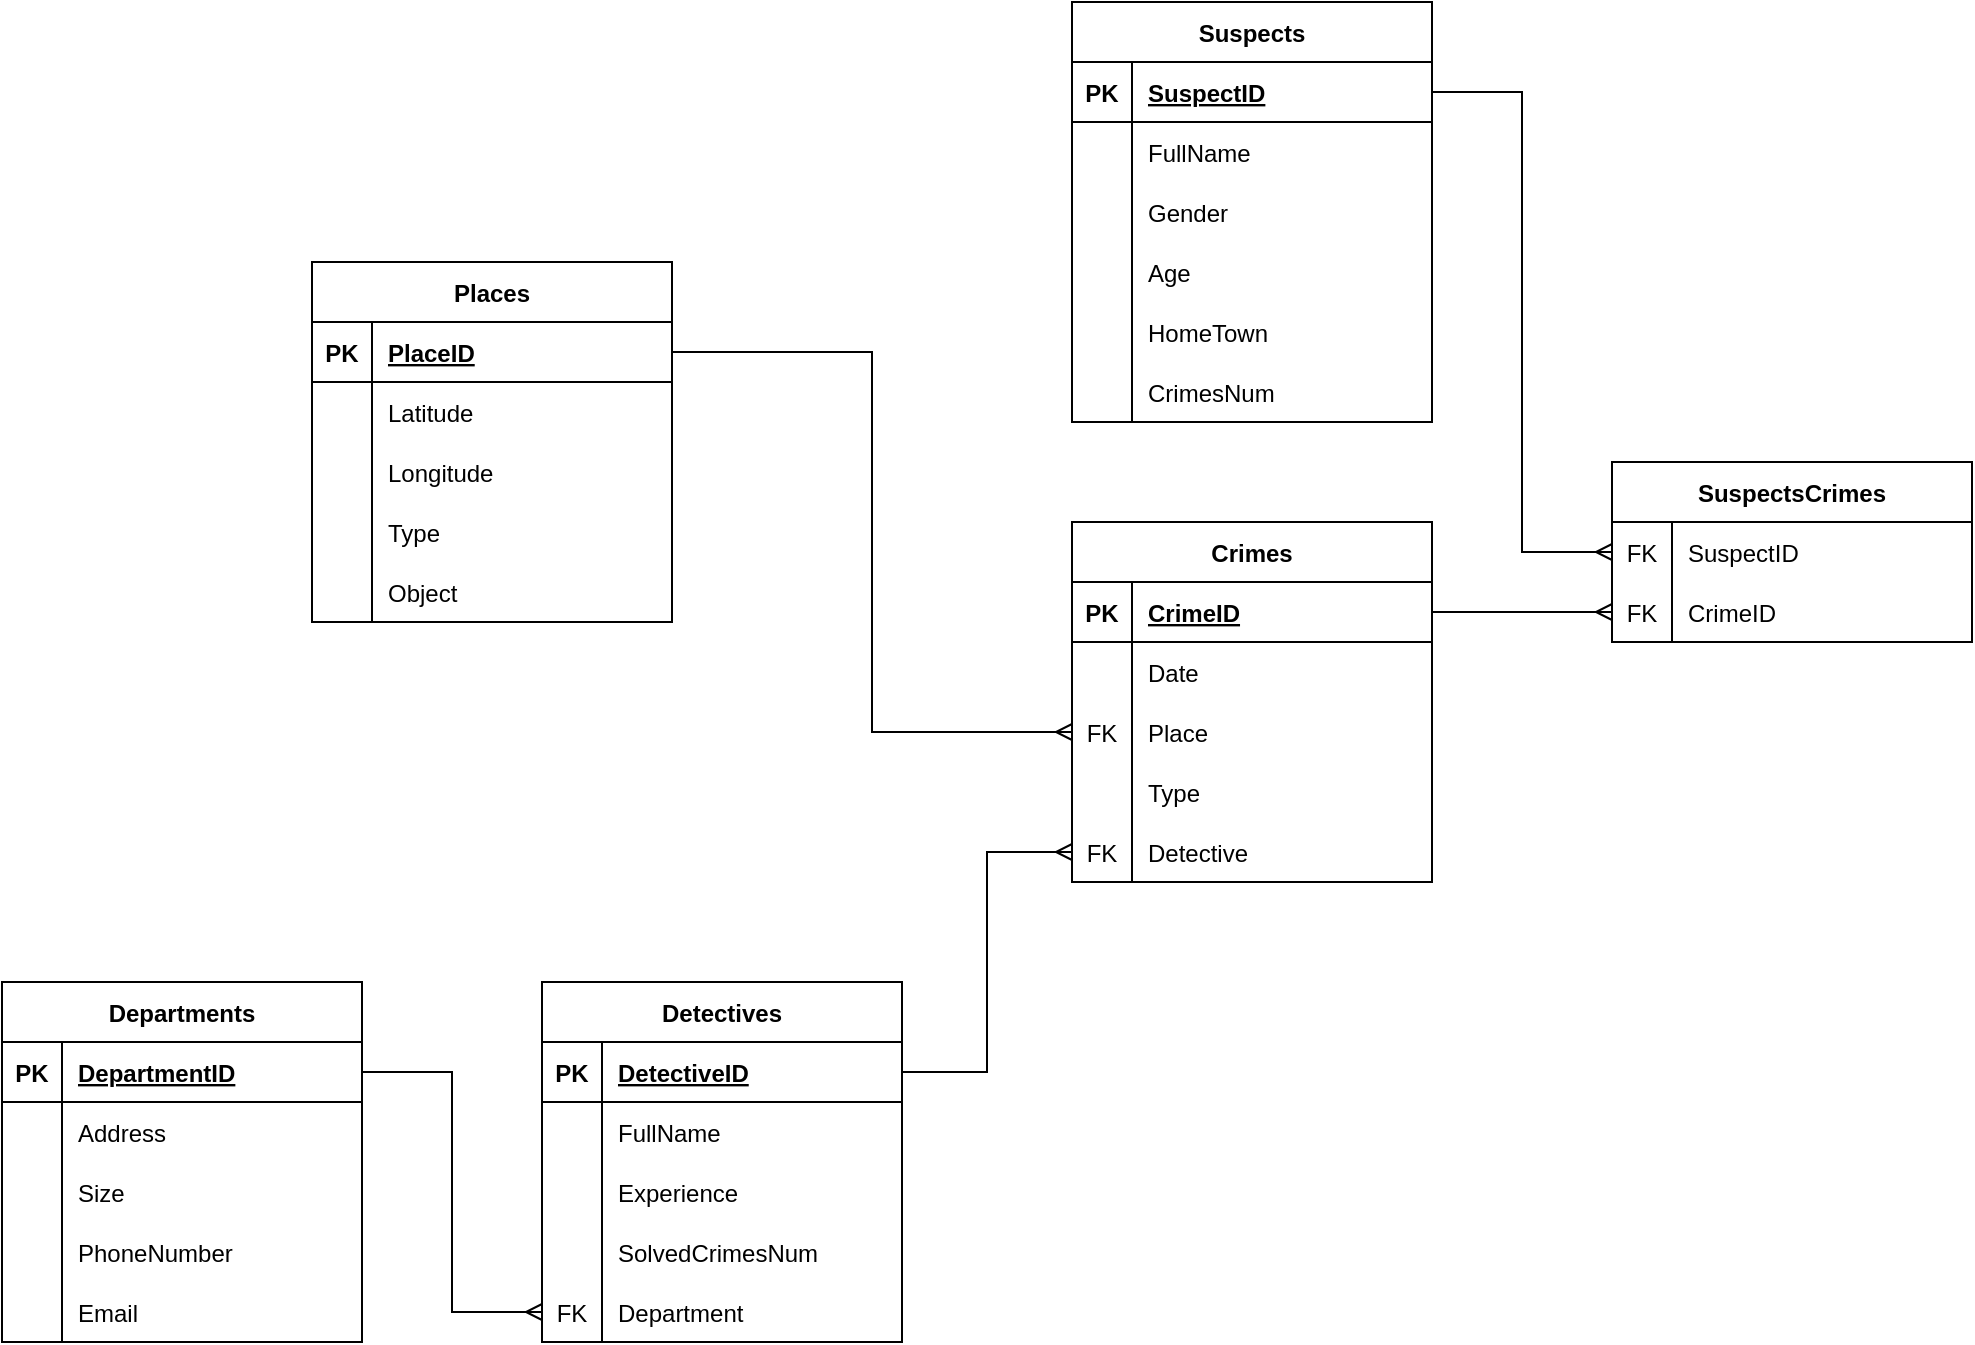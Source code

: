 <mxfile version="20.3.3" type="device" pages="2"><diagram id="R2lEEEUBdFMjLlhIrx00" name="Page-1"><mxGraphModel dx="1038" dy="547" grid="1" gridSize="10" guides="1" tooltips="1" connect="1" arrows="1" fold="1" page="1" pageScale="1" pageWidth="850" pageHeight="1100" math="0" shadow="0" extFonts="Permanent Marker^https://fonts.googleapis.com/css?family=Permanent+Marker"><root><mxCell id="0"/><mxCell id="1" parent="0"/><mxCell id="te5c8ee7Fe2mS6ObjGIk-5" value="Crimes" style="shape=table;startSize=30;container=1;collapsible=1;childLayout=tableLayout;fixedRows=1;rowLines=0;fontStyle=1;align=center;resizeLast=1;" parent="1" vertex="1"><mxGeometry x="580" y="330" width="180" height="180" as="geometry"/></mxCell><mxCell id="te5c8ee7Fe2mS6ObjGIk-6" value="" style="shape=tableRow;horizontal=0;startSize=0;swimlaneHead=0;swimlaneBody=0;fillColor=none;collapsible=0;dropTarget=0;points=[[0,0.5],[1,0.5]];portConstraint=eastwest;top=0;left=0;right=0;bottom=1;" parent="te5c8ee7Fe2mS6ObjGIk-5" vertex="1"><mxGeometry y="30" width="180" height="30" as="geometry"/></mxCell><mxCell id="te5c8ee7Fe2mS6ObjGIk-7" value="PK" style="shape=partialRectangle;connectable=0;fillColor=none;top=0;left=0;bottom=0;right=0;fontStyle=1;overflow=hidden;" parent="te5c8ee7Fe2mS6ObjGIk-6" vertex="1"><mxGeometry width="30" height="30" as="geometry"><mxRectangle width="30" height="30" as="alternateBounds"/></mxGeometry></mxCell><mxCell id="te5c8ee7Fe2mS6ObjGIk-8" value="CrimeID" style="shape=partialRectangle;connectable=0;fillColor=none;top=0;left=0;bottom=0;right=0;align=left;spacingLeft=6;fontStyle=5;overflow=hidden;" parent="te5c8ee7Fe2mS6ObjGIk-6" vertex="1"><mxGeometry x="30" width="150" height="30" as="geometry"><mxRectangle width="150" height="30" as="alternateBounds"/></mxGeometry></mxCell><mxCell id="BAFKw8CElJvmbWqXl4M3-13" style="shape=tableRow;horizontal=0;startSize=0;swimlaneHead=0;swimlaneBody=0;fillColor=none;collapsible=0;dropTarget=0;points=[[0,0.5],[1,0.5]];portConstraint=eastwest;top=0;left=0;right=0;bottom=0;" parent="te5c8ee7Fe2mS6ObjGIk-5" vertex="1"><mxGeometry y="60" width="180" height="30" as="geometry"/></mxCell><mxCell id="BAFKw8CElJvmbWqXl4M3-14" style="shape=partialRectangle;connectable=0;fillColor=none;top=0;left=0;bottom=0;right=0;editable=1;overflow=hidden;" parent="BAFKw8CElJvmbWqXl4M3-13" vertex="1"><mxGeometry width="30" height="30" as="geometry"><mxRectangle width="30" height="30" as="alternateBounds"/></mxGeometry></mxCell><mxCell id="BAFKw8CElJvmbWqXl4M3-15" value="Date" style="shape=partialRectangle;connectable=0;fillColor=none;top=0;left=0;bottom=0;right=0;align=left;spacingLeft=6;overflow=hidden;" parent="BAFKw8CElJvmbWqXl4M3-13" vertex="1"><mxGeometry x="30" width="150" height="30" as="geometry"><mxRectangle width="150" height="30" as="alternateBounds"/></mxGeometry></mxCell><mxCell id="te5c8ee7Fe2mS6ObjGIk-12" value="" style="shape=tableRow;horizontal=0;startSize=0;swimlaneHead=0;swimlaneBody=0;fillColor=none;collapsible=0;dropTarget=0;points=[[0,0.5],[1,0.5]];portConstraint=eastwest;top=0;left=0;right=0;bottom=0;" parent="te5c8ee7Fe2mS6ObjGIk-5" vertex="1"><mxGeometry y="90" width="180" height="30" as="geometry"/></mxCell><mxCell id="te5c8ee7Fe2mS6ObjGIk-13" value="FK" style="shape=partialRectangle;connectable=0;fillColor=none;top=0;left=0;bottom=0;right=0;editable=1;overflow=hidden;" parent="te5c8ee7Fe2mS6ObjGIk-12" vertex="1"><mxGeometry width="30" height="30" as="geometry"><mxRectangle width="30" height="30" as="alternateBounds"/></mxGeometry></mxCell><mxCell id="te5c8ee7Fe2mS6ObjGIk-14" value="Place" style="shape=partialRectangle;connectable=0;fillColor=none;top=0;left=0;bottom=0;right=0;align=left;spacingLeft=6;overflow=hidden;" parent="te5c8ee7Fe2mS6ObjGIk-12" vertex="1"><mxGeometry x="30" width="150" height="30" as="geometry"><mxRectangle width="150" height="30" as="alternateBounds"/></mxGeometry></mxCell><mxCell id="te5c8ee7Fe2mS6ObjGIk-15" value="" style="shape=tableRow;horizontal=0;startSize=0;swimlaneHead=0;swimlaneBody=0;fillColor=none;collapsible=0;dropTarget=0;points=[[0,0.5],[1,0.5]];portConstraint=eastwest;top=0;left=0;right=0;bottom=0;" parent="te5c8ee7Fe2mS6ObjGIk-5" vertex="1"><mxGeometry y="120" width="180" height="30" as="geometry"/></mxCell><mxCell id="te5c8ee7Fe2mS6ObjGIk-16" value="" style="shape=partialRectangle;connectable=0;fillColor=none;top=0;left=0;bottom=0;right=0;editable=1;overflow=hidden;" parent="te5c8ee7Fe2mS6ObjGIk-15" vertex="1"><mxGeometry width="30" height="30" as="geometry"><mxRectangle width="30" height="30" as="alternateBounds"/></mxGeometry></mxCell><mxCell id="te5c8ee7Fe2mS6ObjGIk-17" value="Type" style="shape=partialRectangle;connectable=0;fillColor=none;top=0;left=0;bottom=0;right=0;align=left;spacingLeft=6;overflow=hidden;" parent="te5c8ee7Fe2mS6ObjGIk-15" vertex="1"><mxGeometry x="30" width="150" height="30" as="geometry"><mxRectangle width="150" height="30" as="alternateBounds"/></mxGeometry></mxCell><mxCell id="te5c8ee7Fe2mS6ObjGIk-82" style="shape=tableRow;horizontal=0;startSize=0;swimlaneHead=0;swimlaneBody=0;fillColor=none;collapsible=0;dropTarget=0;points=[[0,0.5],[1,0.5]];portConstraint=eastwest;top=0;left=0;right=0;bottom=0;" parent="te5c8ee7Fe2mS6ObjGIk-5" vertex="1"><mxGeometry y="150" width="180" height="30" as="geometry"/></mxCell><mxCell id="te5c8ee7Fe2mS6ObjGIk-83" value="FK" style="shape=partialRectangle;connectable=0;fillColor=none;top=0;left=0;bottom=0;right=0;editable=1;overflow=hidden;" parent="te5c8ee7Fe2mS6ObjGIk-82" vertex="1"><mxGeometry width="30" height="30" as="geometry"><mxRectangle width="30" height="30" as="alternateBounds"/></mxGeometry></mxCell><mxCell id="te5c8ee7Fe2mS6ObjGIk-84" value="Detective" style="shape=partialRectangle;connectable=0;fillColor=none;top=0;left=0;bottom=0;right=0;align=left;spacingLeft=6;overflow=hidden;" parent="te5c8ee7Fe2mS6ObjGIk-82" vertex="1"><mxGeometry x="30" width="150" height="30" as="geometry"><mxRectangle width="150" height="30" as="alternateBounds"/></mxGeometry></mxCell><mxCell id="te5c8ee7Fe2mS6ObjGIk-28" value="Detectives" style="shape=table;startSize=30;container=1;collapsible=1;childLayout=tableLayout;fixedRows=1;rowLines=0;fontStyle=1;align=center;resizeLast=1;strokeWidth=1;" parent="1" vertex="1"><mxGeometry x="315" y="560" width="180" height="180" as="geometry"/></mxCell><mxCell id="te5c8ee7Fe2mS6ObjGIk-29" value="" style="shape=tableRow;horizontal=0;startSize=0;swimlaneHead=0;swimlaneBody=0;fillColor=none;collapsible=0;dropTarget=0;points=[[0,0.5],[1,0.5]];portConstraint=eastwest;top=0;left=0;right=0;bottom=1;strokeWidth=1;" parent="te5c8ee7Fe2mS6ObjGIk-28" vertex="1"><mxGeometry y="30" width="180" height="30" as="geometry"/></mxCell><mxCell id="te5c8ee7Fe2mS6ObjGIk-30" value="PK" style="shape=partialRectangle;connectable=0;fillColor=none;top=0;left=0;bottom=0;right=0;fontStyle=1;overflow=hidden;strokeWidth=1;" parent="te5c8ee7Fe2mS6ObjGIk-29" vertex="1"><mxGeometry width="30" height="30" as="geometry"><mxRectangle width="30" height="30" as="alternateBounds"/></mxGeometry></mxCell><mxCell id="te5c8ee7Fe2mS6ObjGIk-31" value="DetectiveID" style="shape=partialRectangle;connectable=0;fillColor=none;top=0;left=0;bottom=0;right=0;align=left;spacingLeft=6;fontStyle=5;overflow=hidden;strokeWidth=1;" parent="te5c8ee7Fe2mS6ObjGIk-29" vertex="1"><mxGeometry x="30" width="150" height="30" as="geometry"><mxRectangle width="150" height="30" as="alternateBounds"/></mxGeometry></mxCell><mxCell id="te5c8ee7Fe2mS6ObjGIk-32" value="" style="shape=tableRow;horizontal=0;startSize=0;swimlaneHead=0;swimlaneBody=0;fillColor=none;collapsible=0;dropTarget=0;points=[[0,0.5],[1,0.5]];portConstraint=eastwest;top=0;left=0;right=0;bottom=0;strokeWidth=1;" parent="te5c8ee7Fe2mS6ObjGIk-28" vertex="1"><mxGeometry y="60" width="180" height="30" as="geometry"/></mxCell><mxCell id="te5c8ee7Fe2mS6ObjGIk-33" value="" style="shape=partialRectangle;connectable=0;fillColor=none;top=0;left=0;bottom=0;right=0;editable=1;overflow=hidden;strokeWidth=1;" parent="te5c8ee7Fe2mS6ObjGIk-32" vertex="1"><mxGeometry width="30" height="30" as="geometry"><mxRectangle width="30" height="30" as="alternateBounds"/></mxGeometry></mxCell><mxCell id="te5c8ee7Fe2mS6ObjGIk-34" value="FullName" style="shape=partialRectangle;connectable=0;fillColor=none;top=0;left=0;bottom=0;right=0;align=left;spacingLeft=6;overflow=hidden;strokeWidth=1;" parent="te5c8ee7Fe2mS6ObjGIk-32" vertex="1"><mxGeometry x="30" width="150" height="30" as="geometry"><mxRectangle width="150" height="30" as="alternateBounds"/></mxGeometry></mxCell><mxCell id="te5c8ee7Fe2mS6ObjGIk-35" value="" style="shape=tableRow;horizontal=0;startSize=0;swimlaneHead=0;swimlaneBody=0;fillColor=none;collapsible=0;dropTarget=0;points=[[0,0.5],[1,0.5]];portConstraint=eastwest;top=0;left=0;right=0;bottom=0;strokeWidth=1;" parent="te5c8ee7Fe2mS6ObjGIk-28" vertex="1"><mxGeometry y="90" width="180" height="30" as="geometry"/></mxCell><mxCell id="te5c8ee7Fe2mS6ObjGIk-36" value="" style="shape=partialRectangle;connectable=0;fillColor=none;top=0;left=0;bottom=0;right=0;editable=1;overflow=hidden;strokeWidth=1;" parent="te5c8ee7Fe2mS6ObjGIk-35" vertex="1"><mxGeometry width="30" height="30" as="geometry"><mxRectangle width="30" height="30" as="alternateBounds"/></mxGeometry></mxCell><mxCell id="te5c8ee7Fe2mS6ObjGIk-37" value="Experience" style="shape=partialRectangle;connectable=0;fillColor=none;top=0;left=0;bottom=0;right=0;align=left;spacingLeft=6;overflow=hidden;strokeWidth=1;" parent="te5c8ee7Fe2mS6ObjGIk-35" vertex="1"><mxGeometry x="30" width="150" height="30" as="geometry"><mxRectangle width="150" height="30" as="alternateBounds"/></mxGeometry></mxCell><mxCell id="BAFKw8CElJvmbWqXl4M3-7" style="shape=tableRow;horizontal=0;startSize=0;swimlaneHead=0;swimlaneBody=0;fillColor=none;collapsible=0;dropTarget=0;points=[[0,0.5],[1,0.5]];portConstraint=eastwest;top=0;left=0;right=0;bottom=0;strokeWidth=1;" parent="te5c8ee7Fe2mS6ObjGIk-28" vertex="1"><mxGeometry y="120" width="180" height="30" as="geometry"/></mxCell><mxCell id="BAFKw8CElJvmbWqXl4M3-8" style="shape=partialRectangle;connectable=0;fillColor=none;top=0;left=0;bottom=0;right=0;editable=1;overflow=hidden;strokeWidth=1;" parent="BAFKw8CElJvmbWqXl4M3-7" vertex="1"><mxGeometry width="30" height="30" as="geometry"><mxRectangle width="30" height="30" as="alternateBounds"/></mxGeometry></mxCell><mxCell id="BAFKw8CElJvmbWqXl4M3-9" value="SolvedCrimesNum" style="shape=partialRectangle;connectable=0;fillColor=none;top=0;left=0;bottom=0;right=0;align=left;spacingLeft=6;overflow=hidden;strokeWidth=1;" parent="BAFKw8CElJvmbWqXl4M3-7" vertex="1"><mxGeometry x="30" width="150" height="30" as="geometry"><mxRectangle width="150" height="30" as="alternateBounds"/></mxGeometry></mxCell><mxCell id="CRzEzopB7MojaOU9VjbC-11" style="shape=tableRow;horizontal=0;startSize=0;swimlaneHead=0;swimlaneBody=0;fillColor=none;collapsible=0;dropTarget=0;points=[[0,0.5],[1,0.5]];portConstraint=eastwest;top=0;left=0;right=0;bottom=0;strokeWidth=1;" parent="te5c8ee7Fe2mS6ObjGIk-28" vertex="1"><mxGeometry y="150" width="180" height="30" as="geometry"/></mxCell><mxCell id="CRzEzopB7MojaOU9VjbC-12" value="FK" style="shape=partialRectangle;connectable=0;fillColor=none;top=0;left=0;bottom=0;right=0;editable=1;overflow=hidden;strokeWidth=1;" parent="CRzEzopB7MojaOU9VjbC-11" vertex="1"><mxGeometry width="30" height="30" as="geometry"><mxRectangle width="30" height="30" as="alternateBounds"/></mxGeometry></mxCell><mxCell id="CRzEzopB7MojaOU9VjbC-13" value="Department" style="shape=partialRectangle;connectable=0;fillColor=none;top=0;left=0;bottom=0;right=0;align=left;spacingLeft=6;overflow=hidden;strokeWidth=1;" parent="CRzEzopB7MojaOU9VjbC-11" vertex="1"><mxGeometry x="30" width="150" height="30" as="geometry"><mxRectangle width="150" height="30" as="alternateBounds"/></mxGeometry></mxCell><mxCell id="te5c8ee7Fe2mS6ObjGIk-41" value="Places" style="shape=table;startSize=30;container=1;collapsible=1;childLayout=tableLayout;fixedRows=1;rowLines=0;fontStyle=1;align=center;resizeLast=1;strokeWidth=1;" parent="1" vertex="1"><mxGeometry x="200" y="200" width="180" height="180" as="geometry"/></mxCell><mxCell id="te5c8ee7Fe2mS6ObjGIk-42" value="" style="shape=tableRow;horizontal=0;startSize=0;swimlaneHead=0;swimlaneBody=0;fillColor=none;collapsible=0;dropTarget=0;points=[[0,0.5],[1,0.5]];portConstraint=eastwest;top=0;left=0;right=0;bottom=1;strokeWidth=1;" parent="te5c8ee7Fe2mS6ObjGIk-41" vertex="1"><mxGeometry y="30" width="180" height="30" as="geometry"/></mxCell><mxCell id="te5c8ee7Fe2mS6ObjGIk-43" value="PK" style="shape=partialRectangle;connectable=0;fillColor=none;top=0;left=0;bottom=0;right=0;fontStyle=1;overflow=hidden;strokeWidth=1;" parent="te5c8ee7Fe2mS6ObjGIk-42" vertex="1"><mxGeometry width="30" height="30" as="geometry"><mxRectangle width="30" height="30" as="alternateBounds"/></mxGeometry></mxCell><mxCell id="te5c8ee7Fe2mS6ObjGIk-44" value="PlaceID" style="shape=partialRectangle;connectable=0;fillColor=none;top=0;left=0;bottom=0;right=0;align=left;spacingLeft=6;fontStyle=5;overflow=hidden;strokeWidth=1;" parent="te5c8ee7Fe2mS6ObjGIk-42" vertex="1"><mxGeometry x="30" width="150" height="30" as="geometry"><mxRectangle width="150" height="30" as="alternateBounds"/></mxGeometry></mxCell><mxCell id="te5c8ee7Fe2mS6ObjGIk-45" value="" style="shape=tableRow;horizontal=0;startSize=0;swimlaneHead=0;swimlaneBody=0;fillColor=none;collapsible=0;dropTarget=0;points=[[0,0.5],[1,0.5]];portConstraint=eastwest;top=0;left=0;right=0;bottom=0;strokeWidth=1;" parent="te5c8ee7Fe2mS6ObjGIk-41" vertex="1"><mxGeometry y="60" width="180" height="30" as="geometry"/></mxCell><mxCell id="te5c8ee7Fe2mS6ObjGIk-46" value="" style="shape=partialRectangle;connectable=0;fillColor=none;top=0;left=0;bottom=0;right=0;editable=1;overflow=hidden;strokeWidth=1;" parent="te5c8ee7Fe2mS6ObjGIk-45" vertex="1"><mxGeometry width="30" height="30" as="geometry"><mxRectangle width="30" height="30" as="alternateBounds"/></mxGeometry></mxCell><mxCell id="te5c8ee7Fe2mS6ObjGIk-47" value="Latitude" style="shape=partialRectangle;connectable=0;fillColor=none;top=0;left=0;bottom=0;right=0;align=left;spacingLeft=6;overflow=hidden;strokeWidth=1;" parent="te5c8ee7Fe2mS6ObjGIk-45" vertex="1"><mxGeometry x="30" width="150" height="30" as="geometry"><mxRectangle width="150" height="30" as="alternateBounds"/></mxGeometry></mxCell><mxCell id="te5c8ee7Fe2mS6ObjGIk-76" style="shape=tableRow;horizontal=0;startSize=0;swimlaneHead=0;swimlaneBody=0;fillColor=none;collapsible=0;dropTarget=0;points=[[0,0.5],[1,0.5]];portConstraint=eastwest;top=0;left=0;right=0;bottom=0;strokeWidth=1;" parent="te5c8ee7Fe2mS6ObjGIk-41" vertex="1"><mxGeometry y="90" width="180" height="30" as="geometry"/></mxCell><mxCell id="te5c8ee7Fe2mS6ObjGIk-77" style="shape=partialRectangle;connectable=0;fillColor=none;top=0;left=0;bottom=0;right=0;editable=1;overflow=hidden;strokeWidth=1;" parent="te5c8ee7Fe2mS6ObjGIk-76" vertex="1"><mxGeometry width="30" height="30" as="geometry"><mxRectangle width="30" height="30" as="alternateBounds"/></mxGeometry></mxCell><mxCell id="te5c8ee7Fe2mS6ObjGIk-78" value="Longitude" style="shape=partialRectangle;connectable=0;fillColor=none;top=0;left=0;bottom=0;right=0;align=left;spacingLeft=6;overflow=hidden;strokeWidth=1;" parent="te5c8ee7Fe2mS6ObjGIk-76" vertex="1"><mxGeometry x="30" width="150" height="30" as="geometry"><mxRectangle width="150" height="30" as="alternateBounds"/></mxGeometry></mxCell><mxCell id="te5c8ee7Fe2mS6ObjGIk-48" value="" style="shape=tableRow;horizontal=0;startSize=0;swimlaneHead=0;swimlaneBody=0;fillColor=none;collapsible=0;dropTarget=0;points=[[0,0.5],[1,0.5]];portConstraint=eastwest;top=0;left=0;right=0;bottom=0;strokeWidth=1;" parent="te5c8ee7Fe2mS6ObjGIk-41" vertex="1"><mxGeometry y="120" width="180" height="30" as="geometry"/></mxCell><mxCell id="te5c8ee7Fe2mS6ObjGIk-49" value="" style="shape=partialRectangle;connectable=0;fillColor=none;top=0;left=0;bottom=0;right=0;editable=1;overflow=hidden;strokeWidth=1;" parent="te5c8ee7Fe2mS6ObjGIk-48" vertex="1"><mxGeometry width="30" height="30" as="geometry"><mxRectangle width="30" height="30" as="alternateBounds"/></mxGeometry></mxCell><mxCell id="te5c8ee7Fe2mS6ObjGIk-50" value="Type" style="shape=partialRectangle;connectable=0;fillColor=none;top=0;left=0;bottom=0;right=0;align=left;spacingLeft=6;overflow=hidden;strokeWidth=1;" parent="te5c8ee7Fe2mS6ObjGIk-48" vertex="1"><mxGeometry x="30" width="150" height="30" as="geometry"><mxRectangle width="150" height="30" as="alternateBounds"/></mxGeometry></mxCell><mxCell id="te5c8ee7Fe2mS6ObjGIk-51" value="" style="shape=tableRow;horizontal=0;startSize=0;swimlaneHead=0;swimlaneBody=0;fillColor=none;collapsible=0;dropTarget=0;points=[[0,0.5],[1,0.5]];portConstraint=eastwest;top=0;left=0;right=0;bottom=0;strokeWidth=1;" parent="te5c8ee7Fe2mS6ObjGIk-41" vertex="1"><mxGeometry y="150" width="180" height="30" as="geometry"/></mxCell><mxCell id="te5c8ee7Fe2mS6ObjGIk-52" value="" style="shape=partialRectangle;connectable=0;fillColor=none;top=0;left=0;bottom=0;right=0;editable=1;overflow=hidden;strokeWidth=1;" parent="te5c8ee7Fe2mS6ObjGIk-51" vertex="1"><mxGeometry width="30" height="30" as="geometry"><mxRectangle width="30" height="30" as="alternateBounds"/></mxGeometry></mxCell><mxCell id="te5c8ee7Fe2mS6ObjGIk-53" value="Object" style="shape=partialRectangle;connectable=0;fillColor=none;top=0;left=0;bottom=0;right=0;align=left;spacingLeft=6;overflow=hidden;strokeWidth=1;" parent="te5c8ee7Fe2mS6ObjGIk-51" vertex="1"><mxGeometry x="30" width="150" height="30" as="geometry"><mxRectangle width="150" height="30" as="alternateBounds"/></mxGeometry></mxCell><mxCell id="te5c8ee7Fe2mS6ObjGIk-54" value="Suspects" style="shape=table;startSize=30;container=1;collapsible=1;childLayout=tableLayout;fixedRows=1;rowLines=0;fontStyle=1;align=center;resizeLast=1;strokeWidth=1;" parent="1" vertex="1"><mxGeometry x="580" y="70" width="180" height="210" as="geometry"/></mxCell><mxCell id="te5c8ee7Fe2mS6ObjGIk-55" value="" style="shape=tableRow;horizontal=0;startSize=0;swimlaneHead=0;swimlaneBody=0;fillColor=none;collapsible=0;dropTarget=0;points=[[0,0.5],[1,0.5]];portConstraint=eastwest;top=0;left=0;right=0;bottom=1;strokeWidth=1;" parent="te5c8ee7Fe2mS6ObjGIk-54" vertex="1"><mxGeometry y="30" width="180" height="30" as="geometry"/></mxCell><mxCell id="te5c8ee7Fe2mS6ObjGIk-56" value="PK" style="shape=partialRectangle;connectable=0;fillColor=none;top=0;left=0;bottom=0;right=0;fontStyle=1;overflow=hidden;strokeWidth=1;" parent="te5c8ee7Fe2mS6ObjGIk-55" vertex="1"><mxGeometry width="30" height="30" as="geometry"><mxRectangle width="30" height="30" as="alternateBounds"/></mxGeometry></mxCell><mxCell id="te5c8ee7Fe2mS6ObjGIk-57" value="SuspectID" style="shape=partialRectangle;connectable=0;fillColor=none;top=0;left=0;bottom=0;right=0;align=left;spacingLeft=6;fontStyle=5;overflow=hidden;strokeWidth=1;" parent="te5c8ee7Fe2mS6ObjGIk-55" vertex="1"><mxGeometry x="30" width="150" height="30" as="geometry"><mxRectangle width="150" height="30" as="alternateBounds"/></mxGeometry></mxCell><mxCell id="te5c8ee7Fe2mS6ObjGIk-58" value="" style="shape=tableRow;horizontal=0;startSize=0;swimlaneHead=0;swimlaneBody=0;fillColor=none;collapsible=0;dropTarget=0;points=[[0,0.5],[1,0.5]];portConstraint=eastwest;top=0;left=0;right=0;bottom=0;strokeWidth=1;" parent="te5c8ee7Fe2mS6ObjGIk-54" vertex="1"><mxGeometry y="60" width="180" height="30" as="geometry"/></mxCell><mxCell id="te5c8ee7Fe2mS6ObjGIk-59" value="" style="shape=partialRectangle;connectable=0;fillColor=none;top=0;left=0;bottom=0;right=0;editable=1;overflow=hidden;strokeWidth=1;" parent="te5c8ee7Fe2mS6ObjGIk-58" vertex="1"><mxGeometry width="30" height="30" as="geometry"><mxRectangle width="30" height="30" as="alternateBounds"/></mxGeometry></mxCell><mxCell id="te5c8ee7Fe2mS6ObjGIk-60" value="FullName" style="shape=partialRectangle;connectable=0;fillColor=none;top=0;left=0;bottom=0;right=0;align=left;spacingLeft=6;overflow=hidden;strokeWidth=1;" parent="te5c8ee7Fe2mS6ObjGIk-58" vertex="1"><mxGeometry x="30" width="150" height="30" as="geometry"><mxRectangle width="150" height="30" as="alternateBounds"/></mxGeometry></mxCell><mxCell id="te5c8ee7Fe2mS6ObjGIk-61" value="" style="shape=tableRow;horizontal=0;startSize=0;swimlaneHead=0;swimlaneBody=0;fillColor=none;collapsible=0;dropTarget=0;points=[[0,0.5],[1,0.5]];portConstraint=eastwest;top=0;left=0;right=0;bottom=0;strokeWidth=1;" parent="te5c8ee7Fe2mS6ObjGIk-54" vertex="1"><mxGeometry y="90" width="180" height="30" as="geometry"/></mxCell><mxCell id="te5c8ee7Fe2mS6ObjGIk-62" value="" style="shape=partialRectangle;connectable=0;fillColor=none;top=0;left=0;bottom=0;right=0;editable=1;overflow=hidden;strokeWidth=1;" parent="te5c8ee7Fe2mS6ObjGIk-61" vertex="1"><mxGeometry width="30" height="30" as="geometry"><mxRectangle width="30" height="30" as="alternateBounds"/></mxGeometry></mxCell><mxCell id="te5c8ee7Fe2mS6ObjGIk-63" value="Gender" style="shape=partialRectangle;connectable=0;fillColor=none;top=0;left=0;bottom=0;right=0;align=left;spacingLeft=6;overflow=hidden;strokeWidth=1;" parent="te5c8ee7Fe2mS6ObjGIk-61" vertex="1"><mxGeometry x="30" width="150" height="30" as="geometry"><mxRectangle width="150" height="30" as="alternateBounds"/></mxGeometry></mxCell><mxCell id="te5c8ee7Fe2mS6ObjGIk-64" value="" style="shape=tableRow;horizontal=0;startSize=0;swimlaneHead=0;swimlaneBody=0;fillColor=none;collapsible=0;dropTarget=0;points=[[0,0.5],[1,0.5]];portConstraint=eastwest;top=0;left=0;right=0;bottom=0;strokeWidth=1;" parent="te5c8ee7Fe2mS6ObjGIk-54" vertex="1"><mxGeometry y="120" width="180" height="30" as="geometry"/></mxCell><mxCell id="te5c8ee7Fe2mS6ObjGIk-65" value="" style="shape=partialRectangle;connectable=0;fillColor=none;top=0;left=0;bottom=0;right=0;editable=1;overflow=hidden;strokeWidth=1;" parent="te5c8ee7Fe2mS6ObjGIk-64" vertex="1"><mxGeometry width="30" height="30" as="geometry"><mxRectangle width="30" height="30" as="alternateBounds"/></mxGeometry></mxCell><mxCell id="te5c8ee7Fe2mS6ObjGIk-66" value="Age" style="shape=partialRectangle;connectable=0;fillColor=none;top=0;left=0;bottom=0;right=0;align=left;spacingLeft=6;overflow=hidden;strokeWidth=1;" parent="te5c8ee7Fe2mS6ObjGIk-64" vertex="1"><mxGeometry x="30" width="150" height="30" as="geometry"><mxRectangle width="150" height="30" as="alternateBounds"/></mxGeometry></mxCell><mxCell id="te5c8ee7Fe2mS6ObjGIk-70" style="shape=tableRow;horizontal=0;startSize=0;swimlaneHead=0;swimlaneBody=0;fillColor=none;collapsible=0;dropTarget=0;points=[[0,0.5],[1,0.5]];portConstraint=eastwest;top=0;left=0;right=0;bottom=0;strokeWidth=1;" parent="te5c8ee7Fe2mS6ObjGIk-54" vertex="1"><mxGeometry y="150" width="180" height="30" as="geometry"/></mxCell><mxCell id="te5c8ee7Fe2mS6ObjGIk-71" style="shape=partialRectangle;connectable=0;fillColor=none;top=0;left=0;bottom=0;right=0;editable=1;overflow=hidden;strokeWidth=1;" parent="te5c8ee7Fe2mS6ObjGIk-70" vertex="1"><mxGeometry width="30" height="30" as="geometry"><mxRectangle width="30" height="30" as="alternateBounds"/></mxGeometry></mxCell><mxCell id="te5c8ee7Fe2mS6ObjGIk-72" value="HomeTown" style="shape=partialRectangle;connectable=0;fillColor=none;top=0;left=0;bottom=0;right=0;align=left;spacingLeft=6;overflow=hidden;strokeWidth=1;" parent="te5c8ee7Fe2mS6ObjGIk-70" vertex="1"><mxGeometry x="30" width="150" height="30" as="geometry"><mxRectangle width="150" height="30" as="alternateBounds"/></mxGeometry></mxCell><mxCell id="te5c8ee7Fe2mS6ObjGIk-73" style="shape=tableRow;horizontal=0;startSize=0;swimlaneHead=0;swimlaneBody=0;fillColor=none;collapsible=0;dropTarget=0;points=[[0,0.5],[1,0.5]];portConstraint=eastwest;top=0;left=0;right=0;bottom=0;strokeWidth=1;" parent="te5c8ee7Fe2mS6ObjGIk-54" vertex="1"><mxGeometry y="180" width="180" height="30" as="geometry"/></mxCell><mxCell id="te5c8ee7Fe2mS6ObjGIk-74" style="shape=partialRectangle;connectable=0;fillColor=none;top=0;left=0;bottom=0;right=0;editable=1;overflow=hidden;strokeWidth=1;" parent="te5c8ee7Fe2mS6ObjGIk-73" vertex="1"><mxGeometry width="30" height="30" as="geometry"><mxRectangle width="30" height="30" as="alternateBounds"/></mxGeometry></mxCell><mxCell id="te5c8ee7Fe2mS6ObjGIk-75" value="CrimesNum" style="shape=partialRectangle;connectable=0;fillColor=none;top=0;left=0;bottom=0;right=0;align=left;spacingLeft=6;overflow=hidden;strokeWidth=1;" parent="te5c8ee7Fe2mS6ObjGIk-73" vertex="1"><mxGeometry x="30" width="150" height="30" as="geometry"><mxRectangle width="150" height="30" as="alternateBounds"/></mxGeometry></mxCell><mxCell id="te5c8ee7Fe2mS6ObjGIk-85" value="" style="fontSize=12;html=1;endArrow=ERmany;rounded=0;entryX=0;entryY=0.5;entryDx=0;entryDy=0;exitX=1;exitY=0.5;exitDx=0;exitDy=0;edgeStyle=orthogonalEdgeStyle;" parent="1" source="te5c8ee7Fe2mS6ObjGIk-42" target="te5c8ee7Fe2mS6ObjGIk-12" edge="1"><mxGeometry width="100" height="100" relative="1" as="geometry"><mxPoint x="315" y="580" as="sourcePoint"/><mxPoint x="455" y="510" as="targetPoint"/></mxGeometry></mxCell><mxCell id="te5c8ee7Fe2mS6ObjGIk-87" value="" style="edgeStyle=orthogonalEdgeStyle;fontSize=12;html=1;endArrow=ERmany;rounded=0;entryX=0;entryY=0.5;entryDx=0;entryDy=0;exitX=1;exitY=0.5;exitDx=0;exitDy=0;" parent="1" source="te5c8ee7Fe2mS6ObjGIk-29" target="te5c8ee7Fe2mS6ObjGIk-82" edge="1"><mxGeometry width="100" height="100" relative="1" as="geometry"><mxPoint x="315" y="690" as="sourcePoint"/><mxPoint x="415" y="590" as="targetPoint"/></mxGeometry></mxCell><mxCell id="CRzEzopB7MojaOU9VjbC-1" value="Departments" style="shape=table;startSize=30;container=1;collapsible=1;childLayout=tableLayout;fixedRows=1;rowLines=0;fontStyle=1;align=center;resizeLast=1;strokeWidth=1;" parent="1" vertex="1"><mxGeometry x="45" y="560" width="180" height="180" as="geometry"/></mxCell><mxCell id="CRzEzopB7MojaOU9VjbC-2" value="" style="shape=tableRow;horizontal=0;startSize=0;swimlaneHead=0;swimlaneBody=0;fillColor=none;collapsible=0;dropTarget=0;points=[[0,0.5],[1,0.5]];portConstraint=eastwest;top=0;left=0;right=0;bottom=1;strokeWidth=1;" parent="CRzEzopB7MojaOU9VjbC-1" vertex="1"><mxGeometry y="30" width="180" height="30" as="geometry"/></mxCell><mxCell id="CRzEzopB7MojaOU9VjbC-3" value="PK" style="shape=partialRectangle;connectable=0;fillColor=none;top=0;left=0;bottom=0;right=0;fontStyle=1;overflow=hidden;strokeWidth=1;" parent="CRzEzopB7MojaOU9VjbC-2" vertex="1"><mxGeometry width="30" height="30" as="geometry"><mxRectangle width="30" height="30" as="alternateBounds"/></mxGeometry></mxCell><mxCell id="CRzEzopB7MojaOU9VjbC-4" value="DepartmentID" style="shape=partialRectangle;connectable=0;fillColor=none;top=0;left=0;bottom=0;right=0;align=left;spacingLeft=6;fontStyle=5;overflow=hidden;strokeWidth=1;" parent="CRzEzopB7MojaOU9VjbC-2" vertex="1"><mxGeometry x="30" width="150" height="30" as="geometry"><mxRectangle width="150" height="30" as="alternateBounds"/></mxGeometry></mxCell><mxCell id="CRzEzopB7MojaOU9VjbC-5" value="" style="shape=tableRow;horizontal=0;startSize=0;swimlaneHead=0;swimlaneBody=0;fillColor=none;collapsible=0;dropTarget=0;points=[[0,0.5],[1,0.5]];portConstraint=eastwest;top=0;left=0;right=0;bottom=0;strokeWidth=1;" parent="CRzEzopB7MojaOU9VjbC-1" vertex="1"><mxGeometry y="60" width="180" height="30" as="geometry"/></mxCell><mxCell id="CRzEzopB7MojaOU9VjbC-6" value="" style="shape=partialRectangle;connectable=0;fillColor=none;top=0;left=0;bottom=0;right=0;editable=1;overflow=hidden;strokeWidth=1;" parent="CRzEzopB7MojaOU9VjbC-5" vertex="1"><mxGeometry width="30" height="30" as="geometry"><mxRectangle width="30" height="30" as="alternateBounds"/></mxGeometry></mxCell><mxCell id="CRzEzopB7MojaOU9VjbC-7" value="Address" style="shape=partialRectangle;connectable=0;fillColor=none;top=0;left=0;bottom=0;right=0;align=left;spacingLeft=6;overflow=hidden;strokeWidth=1;" parent="CRzEzopB7MojaOU9VjbC-5" vertex="1"><mxGeometry x="30" width="150" height="30" as="geometry"><mxRectangle width="150" height="30" as="alternateBounds"/></mxGeometry></mxCell><mxCell id="BAFKw8CElJvmbWqXl4M3-4" style="shape=tableRow;horizontal=0;startSize=0;swimlaneHead=0;swimlaneBody=0;fillColor=none;collapsible=0;dropTarget=0;points=[[0,0.5],[1,0.5]];portConstraint=eastwest;top=0;left=0;right=0;bottom=0;strokeWidth=1;" parent="CRzEzopB7MojaOU9VjbC-1" vertex="1"><mxGeometry y="90" width="180" height="30" as="geometry"/></mxCell><mxCell id="BAFKw8CElJvmbWqXl4M3-5" style="shape=partialRectangle;connectable=0;fillColor=none;top=0;left=0;bottom=0;right=0;editable=1;overflow=hidden;strokeWidth=1;" parent="BAFKw8CElJvmbWqXl4M3-4" vertex="1"><mxGeometry width="30" height="30" as="geometry"><mxRectangle width="30" height="30" as="alternateBounds"/></mxGeometry></mxCell><mxCell id="BAFKw8CElJvmbWqXl4M3-6" value="Size" style="shape=partialRectangle;connectable=0;fillColor=none;top=0;left=0;bottom=0;right=0;align=left;spacingLeft=6;overflow=hidden;strokeWidth=1;" parent="BAFKw8CElJvmbWqXl4M3-4" vertex="1"><mxGeometry x="30" width="150" height="30" as="geometry"><mxRectangle width="150" height="30" as="alternateBounds"/></mxGeometry></mxCell><mxCell id="BAFKw8CElJvmbWqXl4M3-1" style="shape=tableRow;horizontal=0;startSize=0;swimlaneHead=0;swimlaneBody=0;fillColor=none;collapsible=0;dropTarget=0;points=[[0,0.5],[1,0.5]];portConstraint=eastwest;top=0;left=0;right=0;bottom=0;strokeWidth=1;" parent="CRzEzopB7MojaOU9VjbC-1" vertex="1"><mxGeometry y="120" width="180" height="30" as="geometry"/></mxCell><mxCell id="BAFKw8CElJvmbWqXl4M3-2" style="shape=partialRectangle;connectable=0;fillColor=none;top=0;left=0;bottom=0;right=0;editable=1;overflow=hidden;strokeWidth=1;" parent="BAFKw8CElJvmbWqXl4M3-1" vertex="1"><mxGeometry width="30" height="30" as="geometry"><mxRectangle width="30" height="30" as="alternateBounds"/></mxGeometry></mxCell><mxCell id="BAFKw8CElJvmbWqXl4M3-3" value="PhoneNumber" style="shape=partialRectangle;connectable=0;fillColor=none;top=0;left=0;bottom=0;right=0;align=left;spacingLeft=6;overflow=hidden;strokeWidth=1;" parent="BAFKw8CElJvmbWqXl4M3-1" vertex="1"><mxGeometry x="30" width="150" height="30" as="geometry"><mxRectangle width="150" height="30" as="alternateBounds"/></mxGeometry></mxCell><mxCell id="CRzEzopB7MojaOU9VjbC-8" value="" style="shape=tableRow;horizontal=0;startSize=0;swimlaneHead=0;swimlaneBody=0;fillColor=none;collapsible=0;dropTarget=0;points=[[0,0.5],[1,0.5]];portConstraint=eastwest;top=0;left=0;right=0;bottom=0;strokeWidth=1;" parent="CRzEzopB7MojaOU9VjbC-1" vertex="1"><mxGeometry y="150" width="180" height="30" as="geometry"/></mxCell><mxCell id="CRzEzopB7MojaOU9VjbC-9" value="" style="shape=partialRectangle;connectable=0;fillColor=none;top=0;left=0;bottom=0;right=0;editable=1;overflow=hidden;strokeWidth=1;" parent="CRzEzopB7MojaOU9VjbC-8" vertex="1"><mxGeometry width="30" height="30" as="geometry"><mxRectangle width="30" height="30" as="alternateBounds"/></mxGeometry></mxCell><mxCell id="CRzEzopB7MojaOU9VjbC-10" value="Email" style="shape=partialRectangle;connectable=0;fillColor=none;top=0;left=0;bottom=0;right=0;align=left;spacingLeft=6;overflow=hidden;strokeWidth=1;" parent="CRzEzopB7MojaOU9VjbC-8" vertex="1"><mxGeometry x="30" width="150" height="30" as="geometry"><mxRectangle width="150" height="30" as="alternateBounds"/></mxGeometry></mxCell><mxCell id="CRzEzopB7MojaOU9VjbC-14" value="" style="edgeStyle=orthogonalEdgeStyle;fontSize=12;html=1;endArrow=ERmany;rounded=0;entryX=0;entryY=0.5;entryDx=0;entryDy=0;exitX=1;exitY=0.5;exitDx=0;exitDy=0;" parent="1" source="CRzEzopB7MojaOU9VjbC-2" target="CRzEzopB7MojaOU9VjbC-11" edge="1"><mxGeometry width="100" height="100" relative="1" as="geometry"><mxPoint x="315" y="890" as="sourcePoint"/><mxPoint x="415" y="790" as="targetPoint"/></mxGeometry></mxCell><mxCell id="UvG16eES2h-wBS4SeM0i-1" value="SuspectsCrimes" style="shape=table;startSize=30;container=1;collapsible=1;childLayout=tableLayout;fixedRows=1;rowLines=0;fontStyle=1;align=center;resizeLast=1;strokeWidth=1;" vertex="1" parent="1"><mxGeometry x="850" y="300" width="180" height="90" as="geometry"/></mxCell><mxCell id="UvG16eES2h-wBS4SeM0i-5" value="" style="shape=tableRow;horizontal=0;startSize=0;swimlaneHead=0;swimlaneBody=0;fillColor=none;collapsible=0;dropTarget=0;points=[[0,0.5],[1,0.5]];portConstraint=eastwest;top=0;left=0;right=0;bottom=0;strokeWidth=1;" vertex="1" parent="UvG16eES2h-wBS4SeM0i-1"><mxGeometry y="30" width="180" height="30" as="geometry"/></mxCell><mxCell id="UvG16eES2h-wBS4SeM0i-6" value="FK" style="shape=partialRectangle;connectable=0;fillColor=none;top=0;left=0;bottom=0;right=0;editable=1;overflow=hidden;strokeWidth=1;" vertex="1" parent="UvG16eES2h-wBS4SeM0i-5"><mxGeometry width="30" height="30" as="geometry"><mxRectangle width="30" height="30" as="alternateBounds"/></mxGeometry></mxCell><mxCell id="UvG16eES2h-wBS4SeM0i-7" value="SuspectID" style="shape=partialRectangle;connectable=0;fillColor=none;top=0;left=0;bottom=0;right=0;align=left;spacingLeft=6;overflow=hidden;strokeWidth=1;" vertex="1" parent="UvG16eES2h-wBS4SeM0i-5"><mxGeometry x="30" width="150" height="30" as="geometry"><mxRectangle width="150" height="30" as="alternateBounds"/></mxGeometry></mxCell><mxCell id="UvG16eES2h-wBS4SeM0i-8" value="" style="shape=tableRow;horizontal=0;startSize=0;swimlaneHead=0;swimlaneBody=0;fillColor=none;collapsible=0;dropTarget=0;points=[[0,0.5],[1,0.5]];portConstraint=eastwest;top=0;left=0;right=0;bottom=0;strokeWidth=1;" vertex="1" parent="UvG16eES2h-wBS4SeM0i-1"><mxGeometry y="60" width="180" height="30" as="geometry"/></mxCell><mxCell id="UvG16eES2h-wBS4SeM0i-9" value="FK" style="shape=partialRectangle;connectable=0;fillColor=none;top=0;left=0;bottom=0;right=0;editable=1;overflow=hidden;strokeWidth=1;" vertex="1" parent="UvG16eES2h-wBS4SeM0i-8"><mxGeometry width="30" height="30" as="geometry"><mxRectangle width="30" height="30" as="alternateBounds"/></mxGeometry></mxCell><mxCell id="UvG16eES2h-wBS4SeM0i-10" value="CrimeID" style="shape=partialRectangle;connectable=0;fillColor=none;top=0;left=0;bottom=0;right=0;align=left;spacingLeft=6;overflow=hidden;strokeWidth=1;" vertex="1" parent="UvG16eES2h-wBS4SeM0i-8"><mxGeometry x="30" width="150" height="30" as="geometry"><mxRectangle width="150" height="30" as="alternateBounds"/></mxGeometry></mxCell><mxCell id="UvG16eES2h-wBS4SeM0i-24" value="" style="edgeStyle=orthogonalEdgeStyle;fontSize=12;html=1;endArrow=ERmany;rounded=0;entryX=0;entryY=0.5;entryDx=0;entryDy=0;exitX=1;exitY=0.5;exitDx=0;exitDy=0;" edge="1" parent="1" source="te5c8ee7Fe2mS6ObjGIk-6" target="UvG16eES2h-wBS4SeM0i-8"><mxGeometry width="100" height="100" relative="1" as="geometry"><mxPoint x="580" y="180" as="sourcePoint"/><mxPoint x="680" y="80" as="targetPoint"/></mxGeometry></mxCell><mxCell id="UvG16eES2h-wBS4SeM0i-25" value="" style="edgeStyle=orthogonalEdgeStyle;fontSize=12;html=1;endArrow=ERmany;rounded=0;exitX=1;exitY=0.5;exitDx=0;exitDy=0;entryX=0;entryY=0.5;entryDx=0;entryDy=0;" edge="1" parent="1" source="te5c8ee7Fe2mS6ObjGIk-55" target="UvG16eES2h-wBS4SeM0i-5"><mxGeometry width="100" height="100" relative="1" as="geometry"><mxPoint x="580" y="180" as="sourcePoint"/><mxPoint x="680" y="80" as="targetPoint"/></mxGeometry></mxCell></root></mxGraphModel></diagram><diagram id="0s-GPxlO3-tysP0_TbpD" name="Page-2"><mxGraphModel dx="1038" dy="547" grid="1" gridSize="10" guides="1" tooltips="1" connect="1" arrows="1" fold="1" page="1" pageScale="1" pageWidth="827" pageHeight="1169" math="0" shadow="0"><root><mxCell id="0"/><mxCell id="1" parent="0"/><mxCell id="uzzc2T_5lgRu0wxsYDWV-1" value="Suspects" style="whiteSpace=wrap;html=1;align=center;" parent="1" vertex="1"><mxGeometry x="200.5" y="350" width="100" height="40" as="geometry"/></mxCell><mxCell id="uzzc2T_5lgRu0wxsYDWV-2" value="SuspectID" style="ellipse;whiteSpace=wrap;html=1;align=center;" parent="1" vertex="1"><mxGeometry x="30.5" y="420" width="160" height="40" as="geometry"/></mxCell><mxCell id="uzzc2T_5lgRu0wxsYDWV-3" value="FullName" style="ellipse;whiteSpace=wrap;html=1;align=center;" parent="1" vertex="1"><mxGeometry x="30.5" y="470" width="160" height="40" as="geometry"/></mxCell><mxCell id="uzzc2T_5lgRu0wxsYDWV-4" value="Genger" style="ellipse;whiteSpace=wrap;html=1;align=center;" parent="1" vertex="1"><mxGeometry x="30.5" y="520" width="160" height="40" as="geometry"/></mxCell><mxCell id="uzzc2T_5lgRu0wxsYDWV-5" value="Age" style="ellipse;whiteSpace=wrap;html=1;align=center;" parent="1" vertex="1"><mxGeometry x="30.5" y="570" width="160" height="40" as="geometry"/></mxCell><mxCell id="uzzc2T_5lgRu0wxsYDWV-6" value="Detectives" style="whiteSpace=wrap;html=1;align=center;" parent="1" vertex="1"><mxGeometry x="755.5" y="350" width="100" height="40" as="geometry"/></mxCell><mxCell id="uzzc2T_5lgRu0wxsYDWV-7" value="FullName" style="ellipse;whiteSpace=wrap;html=1;align=center;" parent="1" vertex="1"><mxGeometry x="825.5" y="470" width="160" height="40" as="geometry"/></mxCell><mxCell id="uzzc2T_5lgRu0wxsYDWV-8" value="Experience" style="ellipse;whiteSpace=wrap;html=1;align=center;" parent="1" vertex="1"><mxGeometry x="825.5" y="520" width="160" height="40" as="geometry"/></mxCell><mxCell id="uzzc2T_5lgRu0wxsYDWV-9" value="NumberOfSolvedCrimes" style="ellipse;whiteSpace=wrap;html=1;align=center;" parent="1" vertex="1"><mxGeometry x="825.5" y="570" width="160" height="40" as="geometry"/></mxCell><mxCell id="uzzc2T_5lgRu0wxsYDWV-10" value="Department" style="ellipse;whiteSpace=wrap;html=1;align=center;" parent="1" vertex="1"><mxGeometry x="825.5" y="620" width="160" height="40" as="geometry"/></mxCell><mxCell id="uzzc2T_5lgRu0wxsYDWV-11" value="PK" style="text;html=1;align=center;verticalAlign=middle;resizable=0;points=[];autosize=1;" parent="1" vertex="1"><mxGeometry x="985.5" y="430" width="30" height="20" as="geometry"/></mxCell><mxCell id="uzzc2T_5lgRu0wxsYDWV-12" value="" style="endArrow=none;html=1;rounded=0;exitX=0.5;exitY=1;exitDx=0;exitDy=0;" parent="1" source="uzzc2T_5lgRu0wxsYDWV-6" edge="1"><mxGeometry relative="1" as="geometry"><mxPoint x="505.5" y="770" as="sourcePoint"/><mxPoint x="805.5" y="640" as="targetPoint"/></mxGeometry></mxCell><mxCell id="uzzc2T_5lgRu0wxsYDWV-13" value="" style="endArrow=none;html=1;rounded=0;exitX=0;exitY=0.5;exitDx=0;exitDy=0;" parent="1" source="uzzc2T_5lgRu0wxsYDWV-7" edge="1"><mxGeometry relative="1" as="geometry"><mxPoint x="505.5" y="820" as="sourcePoint"/><mxPoint x="805.5" y="490" as="targetPoint"/></mxGeometry></mxCell><mxCell id="uzzc2T_5lgRu0wxsYDWV-14" value="" style="endArrow=none;html=1;rounded=0;exitX=0;exitY=0.5;exitDx=0;exitDy=0;" parent="1" source="uzzc2T_5lgRu0wxsYDWV-8" edge="1"><mxGeometry relative="1" as="geometry"><mxPoint x="515.5" y="830" as="sourcePoint"/><mxPoint x="805.5" y="540" as="targetPoint"/></mxGeometry></mxCell><mxCell id="uzzc2T_5lgRu0wxsYDWV-15" value="" style="endArrow=none;html=1;rounded=0;exitX=0;exitY=0.5;exitDx=0;exitDy=0;" parent="1" source="uzzc2T_5lgRu0wxsYDWV-9" edge="1"><mxGeometry relative="1" as="geometry"><mxPoint x="835.5" y="550" as="sourcePoint"/><mxPoint x="805.5" y="590" as="targetPoint"/></mxGeometry></mxCell><mxCell id="uzzc2T_5lgRu0wxsYDWV-16" value="" style="endArrow=none;html=1;rounded=0;exitX=0;exitY=0.5;exitDx=0;exitDy=0;" parent="1" edge="1"><mxGeometry relative="1" as="geometry"><mxPoint x="825.5" y="639.76" as="sourcePoint"/><mxPoint x="805.5" y="640" as="targetPoint"/></mxGeometry></mxCell><mxCell id="uzzc2T_5lgRu0wxsYDWV-17" value="" style="endArrow=none;html=1;rounded=0;exitX=0.5;exitY=1;exitDx=0;exitDy=0;" parent="1" edge="1"><mxGeometry relative="1" as="geometry"><mxPoint x="249.91" y="390" as="sourcePoint"/><mxPoint x="249.91" y="710" as="targetPoint"/></mxGeometry></mxCell><mxCell id="uzzc2T_5lgRu0wxsYDWV-18" value="" style="endArrow=none;html=1;rounded=0;" parent="1" edge="1"><mxGeometry relative="1" as="geometry"><mxPoint x="190.5" y="490" as="sourcePoint"/><mxPoint x="250.5" y="490" as="targetPoint"/></mxGeometry></mxCell><mxCell id="uzzc2T_5lgRu0wxsYDWV-19" value="" style="endArrow=none;html=1;rounded=0;exitX=1;exitY=0.5;exitDx=0;exitDy=0;" parent="1" source="uzzc2T_5lgRu0wxsYDWV-4" edge="1"><mxGeometry relative="1" as="geometry"><mxPoint x="170.5" y="540" as="sourcePoint"/><mxPoint x="250.5" y="540" as="targetPoint"/></mxGeometry></mxCell><mxCell id="uzzc2T_5lgRu0wxsYDWV-20" value="" style="endArrow=none;html=1;rounded=0;" parent="1" edge="1"><mxGeometry relative="1" as="geometry"><mxPoint x="190.5" y="590" as="sourcePoint"/><mxPoint x="250.5" y="590" as="targetPoint"/></mxGeometry></mxCell><mxCell id="uzzc2T_5lgRu0wxsYDWV-21" value="" style="endArrow=none;html=1;rounded=0;" parent="1" edge="1"><mxGeometry relative="1" as="geometry"><mxPoint x="190.5" y="440" as="sourcePoint"/><mxPoint x="250.5" y="440" as="targetPoint"/></mxGeometry></mxCell><mxCell id="uzzc2T_5lgRu0wxsYDWV-22" value="Crimes" style="whiteSpace=wrap;html=1;align=center;" parent="1" vertex="1"><mxGeometry x="480" y="350" width="100" height="40" as="geometry"/></mxCell><mxCell id="uzzc2T_5lgRu0wxsYDWV-23" value="Place" style="ellipse;whiteSpace=wrap;html=1;align=center;" parent="1" vertex="1"><mxGeometry x="320" y="240" width="160" height="40" as="geometry"/></mxCell><mxCell id="uzzc2T_5lgRu0wxsYDWV-24" value="Type" style="ellipse;whiteSpace=wrap;html=1;align=center;" parent="1" vertex="1"><mxGeometry x="580" y="140" width="160" height="40" as="geometry"/></mxCell><mxCell id="uzzc2T_5lgRu0wxsYDWV-25" value="" style="endArrow=none;html=1;rounded=0;entryX=0.694;entryY=0.002;entryDx=0;entryDy=0;entryPerimeter=0;" parent="1" target="uzzc2T_5lgRu0wxsYDWV-22" edge="1"><mxGeometry relative="1" as="geometry"><mxPoint x="550" y="160" as="sourcePoint"/><mxPoint x="525" y="350" as="targetPoint"/></mxGeometry></mxCell><mxCell id="uzzc2T_5lgRu0wxsYDWV-30" value="CrimeID" style="ellipse;whiteSpace=wrap;html=1;align=center;" parent="1" vertex="1"><mxGeometry x="320" y="140" width="160" height="40" as="geometry"/></mxCell><mxCell id="uzzc2T_5lgRu0wxsYDWV-31" value="PK" style="text;html=1;align=center;verticalAlign=middle;resizable=0;points=[];autosize=1;" parent="1" vertex="1"><mxGeometry x="290" y="150" width="30" height="20" as="geometry"/></mxCell><mxCell id="uzzc2T_5lgRu0wxsYDWV-32" value="TimeDetails" style="ellipse;whiteSpace=wrap;html=1;align=center;" parent="1" vertex="1"><mxGeometry x="320" y="190" width="160" height="40" as="geometry"/></mxCell><mxCell id="uzzc2T_5lgRu0wxsYDWV-33" value="DetectiveID" style="ellipse;whiteSpace=wrap;html=1;align=center;" parent="1" vertex="1"><mxGeometry x="825.5" y="420" width="160" height="40" as="geometry"/></mxCell><mxCell id="uzzc2T_5lgRu0wxsYDWV-34" value="" style="endArrow=none;html=1;rounded=0;exitX=0;exitY=0.5;exitDx=0;exitDy=0;" parent="1" source="uzzc2T_5lgRu0wxsYDWV-33" edge="1"><mxGeometry relative="1" as="geometry"><mxPoint x="505.5" y="770" as="sourcePoint"/><mxPoint x="805.5" y="440" as="targetPoint"/></mxGeometry></mxCell><mxCell id="uzzc2T_5lgRu0wxsYDWV-35" value="HomeTown" style="ellipse;whiteSpace=wrap;html=1;align=center;" parent="1" vertex="1"><mxGeometry x="30.5" y="630" width="160" height="40" as="geometry"/></mxCell><mxCell id="uzzc2T_5lgRu0wxsYDWV-36" value="" style="endArrow=none;html=1;" parent="1" edge="1"><mxGeometry width="50" height="50" relative="1" as="geometry"><mxPoint x="190.5" y="650" as="sourcePoint"/><mxPoint x="250.5" y="650" as="targetPoint"/></mxGeometry></mxCell><mxCell id="uzzc2T_5lgRu0wxsYDWV-37" value="NumberOfCrimes" style="ellipse;whiteSpace=wrap;html=1;align=center;" parent="1" vertex="1"><mxGeometry x="30.5" y="690" width="160" height="40" as="geometry"/></mxCell><mxCell id="uzzc2T_5lgRu0wxsYDWV-38" value="" style="endArrow=none;html=1;" parent="1" edge="1"><mxGeometry width="50" height="50" relative="1" as="geometry"><mxPoint x="190.5" y="710" as="sourcePoint"/><mxPoint x="250.5" y="710" as="targetPoint"/></mxGeometry></mxCell><mxCell id="uzzc2T_5lgRu0wxsYDWV-39" value="PK" style="text;html=1;align=center;verticalAlign=middle;resizable=0;points=[];autosize=1;" parent="1" vertex="1"><mxGeometry y="430" width="30" height="20" as="geometry"/></mxCell><mxCell id="uzzc2T_5lgRu0wxsYDWV-44" value="Detective" style="ellipse;whiteSpace=wrap;html=1;align=center;" parent="1" vertex="1"><mxGeometry x="580" y="240" width="160" height="40" as="geometry"/></mxCell><mxCell id="uzzc2T_5lgRu0wxsYDWV-45" value="Solved" style="ellipse;whiteSpace=wrap;html=1;align=center;" parent="1" vertex="1"><mxGeometry x="580" y="290" width="160" height="40" as="geometry"/></mxCell><mxCell id="uzzc2T_5lgRu0wxsYDWV-49" value="Guilty" style="ellipse;whiteSpace=wrap;html=1;align=center;" parent="1" vertex="1"><mxGeometry x="580" y="190" width="160" height="40" as="geometry"/></mxCell><mxCell id="uzzc2T_5lgRu0wxsYDWV-50" value="FK" style="text;html=1;align=center;verticalAlign=middle;resizable=0;points=[];autosize=1;" parent="1" vertex="1"><mxGeometry x="290" y="250" width="30" height="20" as="geometry"/></mxCell><mxCell id="uzzc2T_5lgRu0wxsYDWV-51" value="FK" style="text;html=1;align=center;verticalAlign=middle;resizable=0;points=[];autosize=1;" parent="1" vertex="1"><mxGeometry x="740" y="250" width="30" height="20" as="geometry"/></mxCell><mxCell id="uzzc2T_5lgRu0wxsYDWV-53" value="Departments" style="whiteSpace=wrap;html=1;align=center;" parent="1" vertex="1"><mxGeometry x="1200" y="350" width="100" height="40" as="geometry"/></mxCell><mxCell id="uzzc2T_5lgRu0wxsYDWV-54" value="DepartmentID" style="ellipse;whiteSpace=wrap;html=1;align=center;" parent="1" vertex="1"><mxGeometry x="1030" y="420" width="160" height="40" as="geometry"/></mxCell><mxCell id="uzzc2T_5lgRu0wxsYDWV-55" value="Address" style="ellipse;whiteSpace=wrap;html=1;align=center;" parent="1" vertex="1"><mxGeometry x="1030" y="470" width="160" height="40" as="geometry"/></mxCell><mxCell id="uzzc2T_5lgRu0wxsYDWV-56" value="Size" style="ellipse;whiteSpace=wrap;html=1;align=center;" parent="1" vertex="1"><mxGeometry x="1030" y="520" width="160" height="40" as="geometry"/></mxCell><mxCell id="uzzc2T_5lgRu0wxsYDWV-57" value="PhoneNumber" style="ellipse;whiteSpace=wrap;html=1;align=center;" parent="1" vertex="1"><mxGeometry x="1030" y="570" width="160" height="40" as="geometry"/></mxCell><mxCell id="uzzc2T_5lgRu0wxsYDWV-58" value="" style="endArrow=none;html=1;rounded=0;exitX=0.5;exitY=1;exitDx=0;exitDy=0;" parent="1" edge="1"><mxGeometry relative="1" as="geometry"><mxPoint x="1249.41" y="390" as="sourcePoint"/><mxPoint x="1249" y="640" as="targetPoint"/></mxGeometry></mxCell><mxCell id="uzzc2T_5lgRu0wxsYDWV-59" value="" style="endArrow=none;html=1;rounded=0;" parent="1" edge="1"><mxGeometry relative="1" as="geometry"><mxPoint x="1190" y="490" as="sourcePoint"/><mxPoint x="1250" y="490" as="targetPoint"/></mxGeometry></mxCell><mxCell id="uzzc2T_5lgRu0wxsYDWV-60" value="" style="endArrow=none;html=1;rounded=0;exitX=1;exitY=0.5;exitDx=0;exitDy=0;" parent="1" source="uzzc2T_5lgRu0wxsYDWV-56" edge="1"><mxGeometry relative="1" as="geometry"><mxPoint x="1170" y="540.0" as="sourcePoint"/><mxPoint x="1250" y="540.0" as="targetPoint"/></mxGeometry></mxCell><mxCell id="uzzc2T_5lgRu0wxsYDWV-61" value="" style="endArrow=none;html=1;rounded=0;" parent="1" edge="1"><mxGeometry relative="1" as="geometry"><mxPoint x="1190" y="590.0" as="sourcePoint"/><mxPoint x="1250" y="590.0" as="targetPoint"/></mxGeometry></mxCell><mxCell id="uzzc2T_5lgRu0wxsYDWV-62" value="" style="endArrow=none;html=1;rounded=0;" parent="1" edge="1"><mxGeometry relative="1" as="geometry"><mxPoint x="1190" y="440" as="sourcePoint"/><mxPoint x="1250" y="440" as="targetPoint"/></mxGeometry></mxCell><mxCell id="uzzc2T_5lgRu0wxsYDWV-63" value="Email" style="ellipse;whiteSpace=wrap;html=1;align=center;" parent="1" vertex="1"><mxGeometry x="1030" y="620" width="160" height="40" as="geometry"/></mxCell><mxCell id="uzzc2T_5lgRu0wxsYDWV-64" value="" style="endArrow=none;html=1;" parent="1" edge="1"><mxGeometry width="50" height="50" relative="1" as="geometry"><mxPoint x="1190" y="639.0" as="sourcePoint"/><mxPoint x="1250" y="639.0" as="targetPoint"/></mxGeometry></mxCell><mxCell id="uzzc2T_5lgRu0wxsYDWV-65" value="" style="ellipse;whiteSpace=wrap;html=1;align=center;" parent="1" vertex="1"><mxGeometry x="700" y="1080" width="100" height="40" as="geometry"/></mxCell><mxCell id="uzzc2T_5lgRu0wxsYDWV-67" value="FK" style="text;html=1;align=center;verticalAlign=middle;resizable=0;points=[];autosize=1;" parent="1" vertex="1"><mxGeometry x="980.5" y="625" width="40" height="30" as="geometry"/></mxCell><mxCell id="Mcko6_YjywfFMPazdG7d-2" value="" style="edgeStyle=orthogonalEdgeStyle;fontSize=12;html=1;endArrow=ERmany;rounded=0;entryX=1;entryY=0.5;entryDx=0;entryDy=0;exitX=0;exitY=0.5;exitDx=0;exitDy=0;startArrow=none;" parent="1" source="SAwhGx4oxJd0-jUvvqzj-1" target="uzzc2T_5lgRu0wxsYDWV-22" edge="1"><mxGeometry width="100" height="100" relative="1" as="geometry"><mxPoint x="590" y="620" as="sourcePoint"/><mxPoint x="690" y="520" as="targetPoint"/></mxGeometry></mxCell><mxCell id="Mcko6_YjywfFMPazdG7d-3" value="" style="edgeStyle=orthogonalEdgeStyle;fontSize=12;html=1;endArrow=ERmany;rounded=0;entryX=0;entryY=0.5;entryDx=0;entryDy=0;exitX=1;exitY=0.5;exitDx=0;exitDy=0;startArrow=none;" parent="1" source="Mcko6_YjywfFMPazdG7d-5" target="uzzc2T_5lgRu0wxsYDWV-22" edge="1"><mxGeometry width="100" height="100" relative="1" as="geometry"><mxPoint x="590" y="620" as="sourcePoint"/><mxPoint x="690" y="520" as="targetPoint"/></mxGeometry></mxCell><mxCell id="SAwhGx4oxJd0-jUvvqzj-1" value="Investigate" style="rhombus;whiteSpace=wrap;html=1;" parent="1" vertex="1"><mxGeometry x="620" y="350" width="109.5" height="40" as="geometry"/></mxCell><mxCell id="Mcko6_YjywfFMPazdG7d-4" value="" style="edgeStyle=orthogonalEdgeStyle;fontSize=12;html=1;endArrow=none;rounded=0;entryX=1;entryY=0.5;entryDx=0;entryDy=0;exitX=0;exitY=0.5;exitDx=0;exitDy=0;" parent="1" source="uzzc2T_5lgRu0wxsYDWV-6" target="SAwhGx4oxJd0-jUvvqzj-1" edge="1"><mxGeometry width="100" height="100" relative="1" as="geometry"><mxPoint x="755.5" y="370" as="sourcePoint"/><mxPoint x="600" y="270" as="targetPoint"/></mxGeometry></mxCell><mxCell id="Mcko6_YjywfFMPazdG7d-5" value="Are accused" style="rhombus;whiteSpace=wrap;html=1;" parent="1" vertex="1"><mxGeometry x="330.5" y="350" width="109.5" height="40" as="geometry"/></mxCell><mxCell id="Mcko6_YjywfFMPazdG7d-6" value="" style="edgeStyle=orthogonalEdgeStyle;fontSize=12;html=1;endArrow=none;rounded=0;entryX=0;entryY=0.5;entryDx=0;entryDy=0;exitX=1;exitY=0.5;exitDx=0;exitDy=0;" parent="1" source="uzzc2T_5lgRu0wxsYDWV-1" target="Mcko6_YjywfFMPazdG7d-5" edge="1"><mxGeometry width="100" height="100" relative="1" as="geometry"><mxPoint x="320.5" y="370" as="sourcePoint"/><mxPoint x="460.5" y="270" as="targetPoint"/></mxGeometry></mxCell><mxCell id="jKnoPRqnX9WakCdJbue_-1" value="Places" style="whiteSpace=wrap;html=1;align=center;" parent="1" vertex="1"><mxGeometry x="480" y="480" width="100" height="40" as="geometry"/></mxCell><mxCell id="jKnoPRqnX9WakCdJbue_-2" value="PlaceID" style="ellipse;whiteSpace=wrap;html=1;align=center;" parent="1" vertex="1"><mxGeometry x="310" y="550" width="160" height="40" as="geometry"/></mxCell><mxCell id="jKnoPRqnX9WakCdJbue_-3" value="Latitude" style="ellipse;whiteSpace=wrap;html=1;align=center;" parent="1" vertex="1"><mxGeometry x="310" y="600" width="160" height="40" as="geometry"/></mxCell><mxCell id="jKnoPRqnX9WakCdJbue_-4" value="Longitude" style="ellipse;whiteSpace=wrap;html=1;align=center;" parent="1" vertex="1"><mxGeometry x="310" y="650" width="160" height="40" as="geometry"/></mxCell><mxCell id="jKnoPRqnX9WakCdJbue_-5" value="PlaceType" style="ellipse;whiteSpace=wrap;html=1;align=center;" parent="1" vertex="1"><mxGeometry x="310" y="700" width="160" height="40" as="geometry"/></mxCell><mxCell id="jKnoPRqnX9WakCdJbue_-6" value="" style="endArrow=none;html=1;rounded=0;exitX=0.5;exitY=1;exitDx=0;exitDy=0;" parent="1" edge="1"><mxGeometry relative="1" as="geometry"><mxPoint x="529.41" y="520" as="sourcePoint"/><mxPoint x="529" y="780" as="targetPoint"/></mxGeometry></mxCell><mxCell id="jKnoPRqnX9WakCdJbue_-7" value="" style="endArrow=none;html=1;rounded=0;" parent="1" edge="1"><mxGeometry relative="1" as="geometry"><mxPoint x="470" y="620" as="sourcePoint"/><mxPoint x="530" y="620" as="targetPoint"/></mxGeometry></mxCell><mxCell id="jKnoPRqnX9WakCdJbue_-8" value="" style="endArrow=none;html=1;rounded=0;exitX=1;exitY=0.5;exitDx=0;exitDy=0;" parent="1" source="jKnoPRqnX9WakCdJbue_-4" edge="1"><mxGeometry relative="1" as="geometry"><mxPoint x="450" y="670" as="sourcePoint"/><mxPoint x="530" y="670" as="targetPoint"/></mxGeometry></mxCell><mxCell id="jKnoPRqnX9WakCdJbue_-9" value="" style="endArrow=none;html=1;rounded=0;" parent="1" edge="1"><mxGeometry relative="1" as="geometry"><mxPoint x="470" y="720" as="sourcePoint"/><mxPoint x="530" y="720" as="targetPoint"/></mxGeometry></mxCell><mxCell id="jKnoPRqnX9WakCdJbue_-10" value="" style="endArrow=none;html=1;rounded=0;" parent="1" edge="1"><mxGeometry relative="1" as="geometry"><mxPoint x="470" y="570" as="sourcePoint"/><mxPoint x="530" y="570" as="targetPoint"/></mxGeometry></mxCell><mxCell id="jKnoPRqnX9WakCdJbue_-11" value="Object" style="ellipse;whiteSpace=wrap;html=1;align=center;" parent="1" vertex="1"><mxGeometry x="310" y="760" width="160" height="40" as="geometry"/></mxCell><mxCell id="jKnoPRqnX9WakCdJbue_-12" value="" style="endArrow=none;html=1;" parent="1" edge="1"><mxGeometry width="50" height="50" relative="1" as="geometry"><mxPoint x="470" y="780" as="sourcePoint"/><mxPoint x="530" y="780" as="targetPoint"/></mxGeometry></mxCell><mxCell id="jKnoPRqnX9WakCdJbue_-16" value="" style="edgeStyle=orthogonalEdgeStyle;fontSize=12;html=1;endArrow=ERmany;rounded=0;exitX=0.5;exitY=0;exitDx=0;exitDy=0;entryX=0.5;entryY=1;entryDx=0;entryDy=0;startArrow=none;" parent="1" source="jKnoPRqnX9WakCdJbue_-15" target="uzzc2T_5lgRu0wxsYDWV-22" edge="1"><mxGeometry width="100" height="100" relative="1" as="geometry"><mxPoint x="440" y="540" as="sourcePoint"/><mxPoint x="540" y="440" as="targetPoint"/></mxGeometry></mxCell><mxCell id="jKnoPRqnX9WakCdJbue_-15" value="Hold" style="rhombus;whiteSpace=wrap;html=1;" parent="1" vertex="1"><mxGeometry x="475.25" y="420" width="109.5" height="40" as="geometry"/></mxCell><mxCell id="jKnoPRqnX9WakCdJbue_-17" value="" style="edgeStyle=orthogonalEdgeStyle;fontSize=12;html=1;endArrow=none;rounded=0;exitX=0.5;exitY=0;exitDx=0;exitDy=0;entryX=0.5;entryY=1;entryDx=0;entryDy=0;" parent="1" source="jKnoPRqnX9WakCdJbue_-1" target="jKnoPRqnX9WakCdJbue_-15" edge="1"><mxGeometry width="100" height="100" relative="1" as="geometry"><mxPoint x="530" y="480" as="sourcePoint"/><mxPoint x="530" y="390" as="targetPoint"/></mxGeometry></mxCell><mxCell id="jKnoPRqnX9WakCdJbue_-18" value="FK" style="text;html=1;align=center;verticalAlign=middle;resizable=0;points=[];autosize=1;" parent="1" vertex="1"><mxGeometry x="740" y="200" width="30" height="20" as="geometry"/></mxCell><mxCell id="jKnoPRqnX9WakCdJbue_-19" value="" style="endArrow=none;html=1;rounded=0;entryX=0.295;entryY=0.01;entryDx=0;entryDy=0;entryPerimeter=0;" parent="1" target="uzzc2T_5lgRu0wxsYDWV-22" edge="1"><mxGeometry relative="1" as="geometry"><mxPoint x="510" y="160" as="sourcePoint"/><mxPoint x="565" y="360" as="targetPoint"/></mxGeometry></mxCell><mxCell id="jKnoPRqnX9WakCdJbue_-23" value="" style="endArrow=none;html=1;rounded=0;entryX=1;entryY=0.5;entryDx=0;entryDy=0;" parent="1" target="uzzc2T_5lgRu0wxsYDWV-30" edge="1"><mxGeometry width="50" height="50" relative="1" as="geometry"><mxPoint x="510" y="160" as="sourcePoint"/><mxPoint x="510" y="170" as="targetPoint"/></mxGeometry></mxCell><mxCell id="jKnoPRqnX9WakCdJbue_-24" value="" style="endArrow=none;html=1;rounded=0;exitX=1;exitY=0.5;exitDx=0;exitDy=0;" parent="1" source="uzzc2T_5lgRu0wxsYDWV-32" edge="1"><mxGeometry width="50" height="50" relative="1" as="geometry"><mxPoint x="620" y="230" as="sourcePoint"/><mxPoint x="510" y="210" as="targetPoint"/></mxGeometry></mxCell><mxCell id="jKnoPRqnX9WakCdJbue_-25" value="" style="endArrow=none;html=1;rounded=0;exitX=1;exitY=0.5;exitDx=0;exitDy=0;" parent="1" source="uzzc2T_5lgRu0wxsYDWV-23" edge="1"><mxGeometry width="50" height="50" relative="1" as="geometry"><mxPoint x="490" y="220" as="sourcePoint"/><mxPoint x="510" y="260" as="targetPoint"/></mxGeometry></mxCell><mxCell id="jKnoPRqnX9WakCdJbue_-26" value="" style="endArrow=none;html=1;rounded=0;entryX=0;entryY=0.5;entryDx=0;entryDy=0;" parent="1" target="uzzc2T_5lgRu0wxsYDWV-24" edge="1"><mxGeometry width="50" height="50" relative="1" as="geometry"><mxPoint x="550" y="160" as="sourcePoint"/><mxPoint x="670" y="180" as="targetPoint"/></mxGeometry></mxCell><mxCell id="jKnoPRqnX9WakCdJbue_-27" value="" style="endArrow=none;html=1;rounded=0;entryX=0;entryY=0.5;entryDx=0;entryDy=0;" parent="1" target="uzzc2T_5lgRu0wxsYDWV-49" edge="1"><mxGeometry width="50" height="50" relative="1" as="geometry"><mxPoint x="550" y="210" as="sourcePoint"/><mxPoint x="590" y="170" as="targetPoint"/></mxGeometry></mxCell><mxCell id="jKnoPRqnX9WakCdJbue_-28" value="" style="endArrow=none;html=1;rounded=0;entryX=0;entryY=0.5;entryDx=0;entryDy=0;" parent="1" target="uzzc2T_5lgRu0wxsYDWV-44" edge="1"><mxGeometry width="50" height="50" relative="1" as="geometry"><mxPoint x="550" y="260" as="sourcePoint"/><mxPoint x="590" y="220" as="targetPoint"/></mxGeometry></mxCell><mxCell id="jKnoPRqnX9WakCdJbue_-29" value="" style="endArrow=none;html=1;rounded=0;entryX=0;entryY=0.5;entryDx=0;entryDy=0;" parent="1" target="uzzc2T_5lgRu0wxsYDWV-45" edge="1"><mxGeometry width="50" height="50" relative="1" as="geometry"><mxPoint x="550" y="310" as="sourcePoint"/><mxPoint x="590" y="270" as="targetPoint"/></mxGeometry></mxCell><mxCell id="Dr8p1XGTlEqvsiBGtDUV-2" value="PK" style="text;html=1;align=center;verticalAlign=middle;resizable=0;points=[];autosize=1;" parent="1" vertex="1"><mxGeometry x="280" y="558.57" width="30" height="20" as="geometry"/></mxCell><mxCell id="Dr8p1XGTlEqvsiBGtDUV-4" value="" style="edgeStyle=orthogonalEdgeStyle;fontSize=12;html=1;endArrow=ERmany;rounded=0;exitX=0;exitY=0.5;exitDx=0;exitDy=0;entryX=1;entryY=0.5;entryDx=0;entryDy=0;startArrow=none;" parent="1" source="Dr8p1XGTlEqvsiBGtDUV-3" target="uzzc2T_5lgRu0wxsYDWV-6" edge="1"><mxGeometry width="100" height="100" relative="1" as="geometry"><mxPoint x="1000" y="550" as="sourcePoint"/><mxPoint x="1100" y="450" as="targetPoint"/></mxGeometry></mxCell><mxCell id="Dr8p1XGTlEqvsiBGtDUV-3" value="Contain" style="rhombus;whiteSpace=wrap;html=1;" parent="1" vertex="1"><mxGeometry x="960" y="350" width="100" height="40" as="geometry"/></mxCell><mxCell id="Dr8p1XGTlEqvsiBGtDUV-5" value="" style="edgeStyle=orthogonalEdgeStyle;fontSize=12;html=1;endArrow=none;rounded=0;exitX=0;exitY=0.5;exitDx=0;exitDy=0;entryX=1;entryY=0.5;entryDx=0;entryDy=0;" parent="1" source="uzzc2T_5lgRu0wxsYDWV-53" target="Dr8p1XGTlEqvsiBGtDUV-3" edge="1"><mxGeometry width="100" height="100" relative="1" as="geometry"><mxPoint x="1200" y="370" as="sourcePoint"/><mxPoint x="855.5" y="370" as="targetPoint"/></mxGeometry></mxCell></root></mxGraphModel></diagram></mxfile>